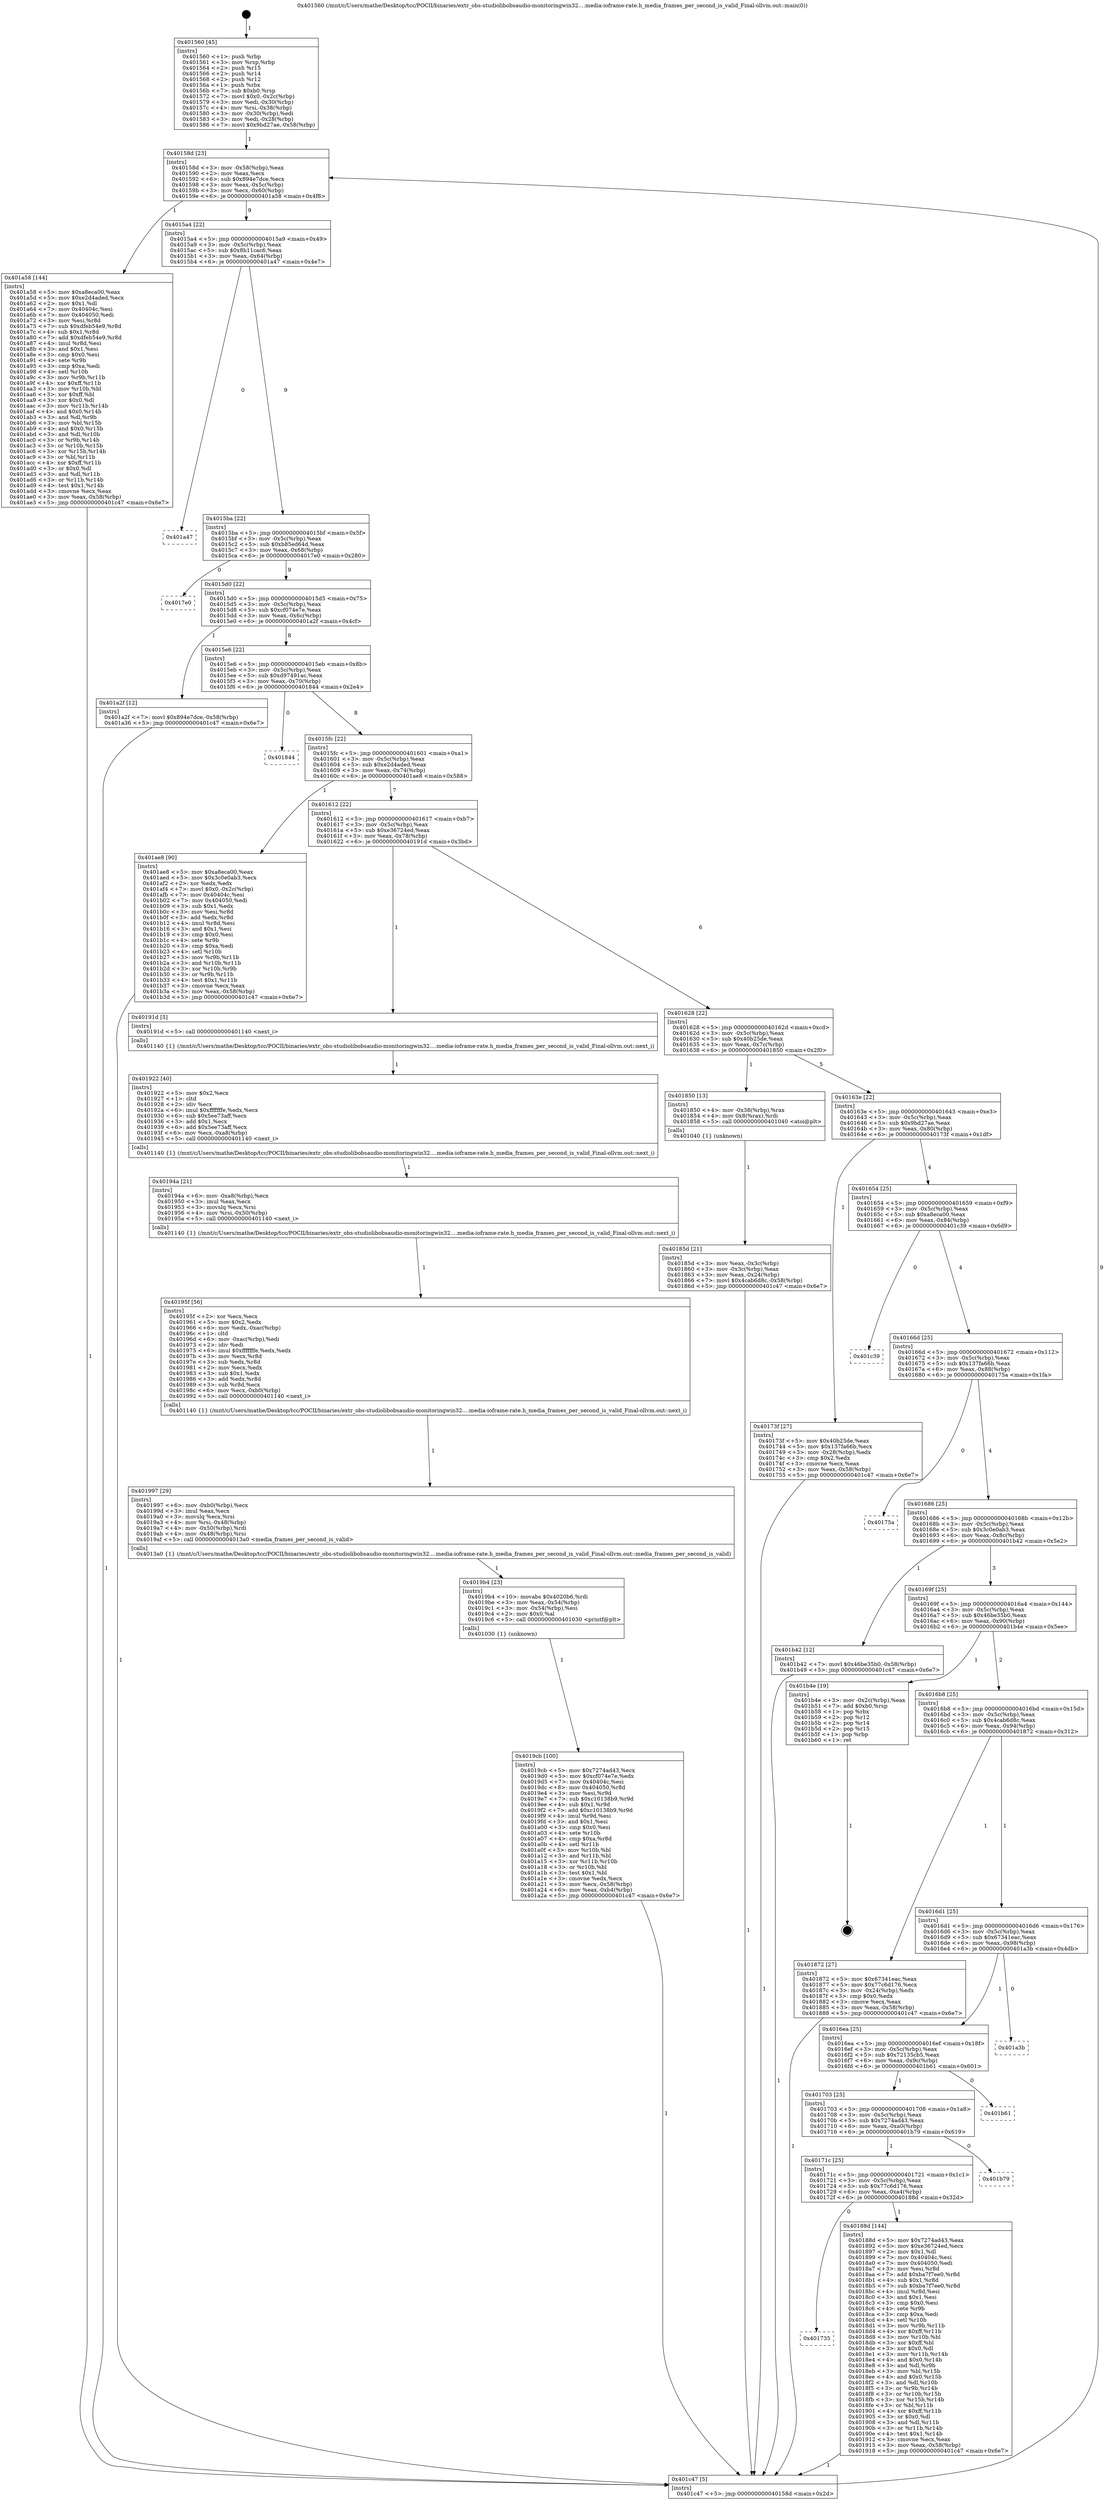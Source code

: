 digraph "0x401560" {
  label = "0x401560 (/mnt/c/Users/mathe/Desktop/tcc/POCII/binaries/extr_obs-studiolibobsaudio-monitoringwin32....media-ioframe-rate.h_media_frames_per_second_is_valid_Final-ollvm.out::main(0))"
  labelloc = "t"
  node[shape=record]

  Entry [label="",width=0.3,height=0.3,shape=circle,fillcolor=black,style=filled]
  "0x40158d" [label="{
     0x40158d [23]\l
     | [instrs]\l
     &nbsp;&nbsp;0x40158d \<+3\>: mov -0x58(%rbp),%eax\l
     &nbsp;&nbsp;0x401590 \<+2\>: mov %eax,%ecx\l
     &nbsp;&nbsp;0x401592 \<+6\>: sub $0x894e7dce,%ecx\l
     &nbsp;&nbsp;0x401598 \<+3\>: mov %eax,-0x5c(%rbp)\l
     &nbsp;&nbsp;0x40159b \<+3\>: mov %ecx,-0x60(%rbp)\l
     &nbsp;&nbsp;0x40159e \<+6\>: je 0000000000401a58 \<main+0x4f8\>\l
  }"]
  "0x401a58" [label="{
     0x401a58 [144]\l
     | [instrs]\l
     &nbsp;&nbsp;0x401a58 \<+5\>: mov $0xa8eca00,%eax\l
     &nbsp;&nbsp;0x401a5d \<+5\>: mov $0xe2d4aded,%ecx\l
     &nbsp;&nbsp;0x401a62 \<+2\>: mov $0x1,%dl\l
     &nbsp;&nbsp;0x401a64 \<+7\>: mov 0x40404c,%esi\l
     &nbsp;&nbsp;0x401a6b \<+7\>: mov 0x404050,%edi\l
     &nbsp;&nbsp;0x401a72 \<+3\>: mov %esi,%r8d\l
     &nbsp;&nbsp;0x401a75 \<+7\>: sub $0xdfeb54e9,%r8d\l
     &nbsp;&nbsp;0x401a7c \<+4\>: sub $0x1,%r8d\l
     &nbsp;&nbsp;0x401a80 \<+7\>: add $0xdfeb54e9,%r8d\l
     &nbsp;&nbsp;0x401a87 \<+4\>: imul %r8d,%esi\l
     &nbsp;&nbsp;0x401a8b \<+3\>: and $0x1,%esi\l
     &nbsp;&nbsp;0x401a8e \<+3\>: cmp $0x0,%esi\l
     &nbsp;&nbsp;0x401a91 \<+4\>: sete %r9b\l
     &nbsp;&nbsp;0x401a95 \<+3\>: cmp $0xa,%edi\l
     &nbsp;&nbsp;0x401a98 \<+4\>: setl %r10b\l
     &nbsp;&nbsp;0x401a9c \<+3\>: mov %r9b,%r11b\l
     &nbsp;&nbsp;0x401a9f \<+4\>: xor $0xff,%r11b\l
     &nbsp;&nbsp;0x401aa3 \<+3\>: mov %r10b,%bl\l
     &nbsp;&nbsp;0x401aa6 \<+3\>: xor $0xff,%bl\l
     &nbsp;&nbsp;0x401aa9 \<+3\>: xor $0x0,%dl\l
     &nbsp;&nbsp;0x401aac \<+3\>: mov %r11b,%r14b\l
     &nbsp;&nbsp;0x401aaf \<+4\>: and $0x0,%r14b\l
     &nbsp;&nbsp;0x401ab3 \<+3\>: and %dl,%r9b\l
     &nbsp;&nbsp;0x401ab6 \<+3\>: mov %bl,%r15b\l
     &nbsp;&nbsp;0x401ab9 \<+4\>: and $0x0,%r15b\l
     &nbsp;&nbsp;0x401abd \<+3\>: and %dl,%r10b\l
     &nbsp;&nbsp;0x401ac0 \<+3\>: or %r9b,%r14b\l
     &nbsp;&nbsp;0x401ac3 \<+3\>: or %r10b,%r15b\l
     &nbsp;&nbsp;0x401ac6 \<+3\>: xor %r15b,%r14b\l
     &nbsp;&nbsp;0x401ac9 \<+3\>: or %bl,%r11b\l
     &nbsp;&nbsp;0x401acc \<+4\>: xor $0xff,%r11b\l
     &nbsp;&nbsp;0x401ad0 \<+3\>: or $0x0,%dl\l
     &nbsp;&nbsp;0x401ad3 \<+3\>: and %dl,%r11b\l
     &nbsp;&nbsp;0x401ad6 \<+3\>: or %r11b,%r14b\l
     &nbsp;&nbsp;0x401ad9 \<+4\>: test $0x1,%r14b\l
     &nbsp;&nbsp;0x401add \<+3\>: cmovne %ecx,%eax\l
     &nbsp;&nbsp;0x401ae0 \<+3\>: mov %eax,-0x58(%rbp)\l
     &nbsp;&nbsp;0x401ae3 \<+5\>: jmp 0000000000401c47 \<main+0x6e7\>\l
  }"]
  "0x4015a4" [label="{
     0x4015a4 [22]\l
     | [instrs]\l
     &nbsp;&nbsp;0x4015a4 \<+5\>: jmp 00000000004015a9 \<main+0x49\>\l
     &nbsp;&nbsp;0x4015a9 \<+3\>: mov -0x5c(%rbp),%eax\l
     &nbsp;&nbsp;0x4015ac \<+5\>: sub $0x8b11cac6,%eax\l
     &nbsp;&nbsp;0x4015b1 \<+3\>: mov %eax,-0x64(%rbp)\l
     &nbsp;&nbsp;0x4015b4 \<+6\>: je 0000000000401a47 \<main+0x4e7\>\l
  }"]
  Exit [label="",width=0.3,height=0.3,shape=circle,fillcolor=black,style=filled,peripheries=2]
  "0x401a47" [label="{
     0x401a47\l
  }", style=dashed]
  "0x4015ba" [label="{
     0x4015ba [22]\l
     | [instrs]\l
     &nbsp;&nbsp;0x4015ba \<+5\>: jmp 00000000004015bf \<main+0x5f\>\l
     &nbsp;&nbsp;0x4015bf \<+3\>: mov -0x5c(%rbp),%eax\l
     &nbsp;&nbsp;0x4015c2 \<+5\>: sub $0xb85ed64d,%eax\l
     &nbsp;&nbsp;0x4015c7 \<+3\>: mov %eax,-0x68(%rbp)\l
     &nbsp;&nbsp;0x4015ca \<+6\>: je 00000000004017e0 \<main+0x280\>\l
  }"]
  "0x4019cb" [label="{
     0x4019cb [100]\l
     | [instrs]\l
     &nbsp;&nbsp;0x4019cb \<+5\>: mov $0x7274ad43,%ecx\l
     &nbsp;&nbsp;0x4019d0 \<+5\>: mov $0xcf074e7e,%edx\l
     &nbsp;&nbsp;0x4019d5 \<+7\>: mov 0x40404c,%esi\l
     &nbsp;&nbsp;0x4019dc \<+8\>: mov 0x404050,%r8d\l
     &nbsp;&nbsp;0x4019e4 \<+3\>: mov %esi,%r9d\l
     &nbsp;&nbsp;0x4019e7 \<+7\>: sub $0xc10138b9,%r9d\l
     &nbsp;&nbsp;0x4019ee \<+4\>: sub $0x1,%r9d\l
     &nbsp;&nbsp;0x4019f2 \<+7\>: add $0xc10138b9,%r9d\l
     &nbsp;&nbsp;0x4019f9 \<+4\>: imul %r9d,%esi\l
     &nbsp;&nbsp;0x4019fd \<+3\>: and $0x1,%esi\l
     &nbsp;&nbsp;0x401a00 \<+3\>: cmp $0x0,%esi\l
     &nbsp;&nbsp;0x401a03 \<+4\>: sete %r10b\l
     &nbsp;&nbsp;0x401a07 \<+4\>: cmp $0xa,%r8d\l
     &nbsp;&nbsp;0x401a0b \<+4\>: setl %r11b\l
     &nbsp;&nbsp;0x401a0f \<+3\>: mov %r10b,%bl\l
     &nbsp;&nbsp;0x401a12 \<+3\>: and %r11b,%bl\l
     &nbsp;&nbsp;0x401a15 \<+3\>: xor %r11b,%r10b\l
     &nbsp;&nbsp;0x401a18 \<+3\>: or %r10b,%bl\l
     &nbsp;&nbsp;0x401a1b \<+3\>: test $0x1,%bl\l
     &nbsp;&nbsp;0x401a1e \<+3\>: cmovne %edx,%ecx\l
     &nbsp;&nbsp;0x401a21 \<+3\>: mov %ecx,-0x58(%rbp)\l
     &nbsp;&nbsp;0x401a24 \<+6\>: mov %eax,-0xb4(%rbp)\l
     &nbsp;&nbsp;0x401a2a \<+5\>: jmp 0000000000401c47 \<main+0x6e7\>\l
  }"]
  "0x4017e0" [label="{
     0x4017e0\l
  }", style=dashed]
  "0x4015d0" [label="{
     0x4015d0 [22]\l
     | [instrs]\l
     &nbsp;&nbsp;0x4015d0 \<+5\>: jmp 00000000004015d5 \<main+0x75\>\l
     &nbsp;&nbsp;0x4015d5 \<+3\>: mov -0x5c(%rbp),%eax\l
     &nbsp;&nbsp;0x4015d8 \<+5\>: sub $0xcf074e7e,%eax\l
     &nbsp;&nbsp;0x4015dd \<+3\>: mov %eax,-0x6c(%rbp)\l
     &nbsp;&nbsp;0x4015e0 \<+6\>: je 0000000000401a2f \<main+0x4cf\>\l
  }"]
  "0x4019b4" [label="{
     0x4019b4 [23]\l
     | [instrs]\l
     &nbsp;&nbsp;0x4019b4 \<+10\>: movabs $0x4020b6,%rdi\l
     &nbsp;&nbsp;0x4019be \<+3\>: mov %eax,-0x54(%rbp)\l
     &nbsp;&nbsp;0x4019c1 \<+3\>: mov -0x54(%rbp),%esi\l
     &nbsp;&nbsp;0x4019c4 \<+2\>: mov $0x0,%al\l
     &nbsp;&nbsp;0x4019c6 \<+5\>: call 0000000000401030 \<printf@plt\>\l
     | [calls]\l
     &nbsp;&nbsp;0x401030 \{1\} (unknown)\l
  }"]
  "0x401a2f" [label="{
     0x401a2f [12]\l
     | [instrs]\l
     &nbsp;&nbsp;0x401a2f \<+7\>: movl $0x894e7dce,-0x58(%rbp)\l
     &nbsp;&nbsp;0x401a36 \<+5\>: jmp 0000000000401c47 \<main+0x6e7\>\l
  }"]
  "0x4015e6" [label="{
     0x4015e6 [22]\l
     | [instrs]\l
     &nbsp;&nbsp;0x4015e6 \<+5\>: jmp 00000000004015eb \<main+0x8b\>\l
     &nbsp;&nbsp;0x4015eb \<+3\>: mov -0x5c(%rbp),%eax\l
     &nbsp;&nbsp;0x4015ee \<+5\>: sub $0xd97491ac,%eax\l
     &nbsp;&nbsp;0x4015f3 \<+3\>: mov %eax,-0x70(%rbp)\l
     &nbsp;&nbsp;0x4015f6 \<+6\>: je 0000000000401844 \<main+0x2e4\>\l
  }"]
  "0x401997" [label="{
     0x401997 [29]\l
     | [instrs]\l
     &nbsp;&nbsp;0x401997 \<+6\>: mov -0xb0(%rbp),%ecx\l
     &nbsp;&nbsp;0x40199d \<+3\>: imul %eax,%ecx\l
     &nbsp;&nbsp;0x4019a0 \<+3\>: movslq %ecx,%rsi\l
     &nbsp;&nbsp;0x4019a3 \<+4\>: mov %rsi,-0x48(%rbp)\l
     &nbsp;&nbsp;0x4019a7 \<+4\>: mov -0x50(%rbp),%rdi\l
     &nbsp;&nbsp;0x4019ab \<+4\>: mov -0x48(%rbp),%rsi\l
     &nbsp;&nbsp;0x4019af \<+5\>: call 00000000004013a0 \<media_frames_per_second_is_valid\>\l
     | [calls]\l
     &nbsp;&nbsp;0x4013a0 \{1\} (/mnt/c/Users/mathe/Desktop/tcc/POCII/binaries/extr_obs-studiolibobsaudio-monitoringwin32....media-ioframe-rate.h_media_frames_per_second_is_valid_Final-ollvm.out::media_frames_per_second_is_valid)\l
  }"]
  "0x401844" [label="{
     0x401844\l
  }", style=dashed]
  "0x4015fc" [label="{
     0x4015fc [22]\l
     | [instrs]\l
     &nbsp;&nbsp;0x4015fc \<+5\>: jmp 0000000000401601 \<main+0xa1\>\l
     &nbsp;&nbsp;0x401601 \<+3\>: mov -0x5c(%rbp),%eax\l
     &nbsp;&nbsp;0x401604 \<+5\>: sub $0xe2d4aded,%eax\l
     &nbsp;&nbsp;0x401609 \<+3\>: mov %eax,-0x74(%rbp)\l
     &nbsp;&nbsp;0x40160c \<+6\>: je 0000000000401ae8 \<main+0x588\>\l
  }"]
  "0x40195f" [label="{
     0x40195f [56]\l
     | [instrs]\l
     &nbsp;&nbsp;0x40195f \<+2\>: xor %ecx,%ecx\l
     &nbsp;&nbsp;0x401961 \<+5\>: mov $0x2,%edx\l
     &nbsp;&nbsp;0x401966 \<+6\>: mov %edx,-0xac(%rbp)\l
     &nbsp;&nbsp;0x40196c \<+1\>: cltd\l
     &nbsp;&nbsp;0x40196d \<+6\>: mov -0xac(%rbp),%edi\l
     &nbsp;&nbsp;0x401973 \<+2\>: idiv %edi\l
     &nbsp;&nbsp;0x401975 \<+6\>: imul $0xfffffffe,%edx,%edx\l
     &nbsp;&nbsp;0x40197b \<+3\>: mov %ecx,%r8d\l
     &nbsp;&nbsp;0x40197e \<+3\>: sub %edx,%r8d\l
     &nbsp;&nbsp;0x401981 \<+2\>: mov %ecx,%edx\l
     &nbsp;&nbsp;0x401983 \<+3\>: sub $0x1,%edx\l
     &nbsp;&nbsp;0x401986 \<+3\>: add %edx,%r8d\l
     &nbsp;&nbsp;0x401989 \<+3\>: sub %r8d,%ecx\l
     &nbsp;&nbsp;0x40198c \<+6\>: mov %ecx,-0xb0(%rbp)\l
     &nbsp;&nbsp;0x401992 \<+5\>: call 0000000000401140 \<next_i\>\l
     | [calls]\l
     &nbsp;&nbsp;0x401140 \{1\} (/mnt/c/Users/mathe/Desktop/tcc/POCII/binaries/extr_obs-studiolibobsaudio-monitoringwin32....media-ioframe-rate.h_media_frames_per_second_is_valid_Final-ollvm.out::next_i)\l
  }"]
  "0x401ae8" [label="{
     0x401ae8 [90]\l
     | [instrs]\l
     &nbsp;&nbsp;0x401ae8 \<+5\>: mov $0xa8eca00,%eax\l
     &nbsp;&nbsp;0x401aed \<+5\>: mov $0x3c0e0ab3,%ecx\l
     &nbsp;&nbsp;0x401af2 \<+2\>: xor %edx,%edx\l
     &nbsp;&nbsp;0x401af4 \<+7\>: movl $0x0,-0x2c(%rbp)\l
     &nbsp;&nbsp;0x401afb \<+7\>: mov 0x40404c,%esi\l
     &nbsp;&nbsp;0x401b02 \<+7\>: mov 0x404050,%edi\l
     &nbsp;&nbsp;0x401b09 \<+3\>: sub $0x1,%edx\l
     &nbsp;&nbsp;0x401b0c \<+3\>: mov %esi,%r8d\l
     &nbsp;&nbsp;0x401b0f \<+3\>: add %edx,%r8d\l
     &nbsp;&nbsp;0x401b12 \<+4\>: imul %r8d,%esi\l
     &nbsp;&nbsp;0x401b16 \<+3\>: and $0x1,%esi\l
     &nbsp;&nbsp;0x401b19 \<+3\>: cmp $0x0,%esi\l
     &nbsp;&nbsp;0x401b1c \<+4\>: sete %r9b\l
     &nbsp;&nbsp;0x401b20 \<+3\>: cmp $0xa,%edi\l
     &nbsp;&nbsp;0x401b23 \<+4\>: setl %r10b\l
     &nbsp;&nbsp;0x401b27 \<+3\>: mov %r9b,%r11b\l
     &nbsp;&nbsp;0x401b2a \<+3\>: and %r10b,%r11b\l
     &nbsp;&nbsp;0x401b2d \<+3\>: xor %r10b,%r9b\l
     &nbsp;&nbsp;0x401b30 \<+3\>: or %r9b,%r11b\l
     &nbsp;&nbsp;0x401b33 \<+4\>: test $0x1,%r11b\l
     &nbsp;&nbsp;0x401b37 \<+3\>: cmovne %ecx,%eax\l
     &nbsp;&nbsp;0x401b3a \<+3\>: mov %eax,-0x58(%rbp)\l
     &nbsp;&nbsp;0x401b3d \<+5\>: jmp 0000000000401c47 \<main+0x6e7\>\l
  }"]
  "0x401612" [label="{
     0x401612 [22]\l
     | [instrs]\l
     &nbsp;&nbsp;0x401612 \<+5\>: jmp 0000000000401617 \<main+0xb7\>\l
     &nbsp;&nbsp;0x401617 \<+3\>: mov -0x5c(%rbp),%eax\l
     &nbsp;&nbsp;0x40161a \<+5\>: sub $0xe36724ed,%eax\l
     &nbsp;&nbsp;0x40161f \<+3\>: mov %eax,-0x78(%rbp)\l
     &nbsp;&nbsp;0x401622 \<+6\>: je 000000000040191d \<main+0x3bd\>\l
  }"]
  "0x40194a" [label="{
     0x40194a [21]\l
     | [instrs]\l
     &nbsp;&nbsp;0x40194a \<+6\>: mov -0xa8(%rbp),%ecx\l
     &nbsp;&nbsp;0x401950 \<+3\>: imul %eax,%ecx\l
     &nbsp;&nbsp;0x401953 \<+3\>: movslq %ecx,%rsi\l
     &nbsp;&nbsp;0x401956 \<+4\>: mov %rsi,-0x50(%rbp)\l
     &nbsp;&nbsp;0x40195a \<+5\>: call 0000000000401140 \<next_i\>\l
     | [calls]\l
     &nbsp;&nbsp;0x401140 \{1\} (/mnt/c/Users/mathe/Desktop/tcc/POCII/binaries/extr_obs-studiolibobsaudio-monitoringwin32....media-ioframe-rate.h_media_frames_per_second_is_valid_Final-ollvm.out::next_i)\l
  }"]
  "0x40191d" [label="{
     0x40191d [5]\l
     | [instrs]\l
     &nbsp;&nbsp;0x40191d \<+5\>: call 0000000000401140 \<next_i\>\l
     | [calls]\l
     &nbsp;&nbsp;0x401140 \{1\} (/mnt/c/Users/mathe/Desktop/tcc/POCII/binaries/extr_obs-studiolibobsaudio-monitoringwin32....media-ioframe-rate.h_media_frames_per_second_is_valid_Final-ollvm.out::next_i)\l
  }"]
  "0x401628" [label="{
     0x401628 [22]\l
     | [instrs]\l
     &nbsp;&nbsp;0x401628 \<+5\>: jmp 000000000040162d \<main+0xcd\>\l
     &nbsp;&nbsp;0x40162d \<+3\>: mov -0x5c(%rbp),%eax\l
     &nbsp;&nbsp;0x401630 \<+5\>: sub $0x40b25de,%eax\l
     &nbsp;&nbsp;0x401635 \<+3\>: mov %eax,-0x7c(%rbp)\l
     &nbsp;&nbsp;0x401638 \<+6\>: je 0000000000401850 \<main+0x2f0\>\l
  }"]
  "0x401922" [label="{
     0x401922 [40]\l
     | [instrs]\l
     &nbsp;&nbsp;0x401922 \<+5\>: mov $0x2,%ecx\l
     &nbsp;&nbsp;0x401927 \<+1\>: cltd\l
     &nbsp;&nbsp;0x401928 \<+2\>: idiv %ecx\l
     &nbsp;&nbsp;0x40192a \<+6\>: imul $0xfffffffe,%edx,%ecx\l
     &nbsp;&nbsp;0x401930 \<+6\>: sub $0x5ee73aff,%ecx\l
     &nbsp;&nbsp;0x401936 \<+3\>: add $0x1,%ecx\l
     &nbsp;&nbsp;0x401939 \<+6\>: add $0x5ee73aff,%ecx\l
     &nbsp;&nbsp;0x40193f \<+6\>: mov %ecx,-0xa8(%rbp)\l
     &nbsp;&nbsp;0x401945 \<+5\>: call 0000000000401140 \<next_i\>\l
     | [calls]\l
     &nbsp;&nbsp;0x401140 \{1\} (/mnt/c/Users/mathe/Desktop/tcc/POCII/binaries/extr_obs-studiolibobsaudio-monitoringwin32....media-ioframe-rate.h_media_frames_per_second_is_valid_Final-ollvm.out::next_i)\l
  }"]
  "0x401850" [label="{
     0x401850 [13]\l
     | [instrs]\l
     &nbsp;&nbsp;0x401850 \<+4\>: mov -0x38(%rbp),%rax\l
     &nbsp;&nbsp;0x401854 \<+4\>: mov 0x8(%rax),%rdi\l
     &nbsp;&nbsp;0x401858 \<+5\>: call 0000000000401040 \<atoi@plt\>\l
     | [calls]\l
     &nbsp;&nbsp;0x401040 \{1\} (unknown)\l
  }"]
  "0x40163e" [label="{
     0x40163e [22]\l
     | [instrs]\l
     &nbsp;&nbsp;0x40163e \<+5\>: jmp 0000000000401643 \<main+0xe3\>\l
     &nbsp;&nbsp;0x401643 \<+3\>: mov -0x5c(%rbp),%eax\l
     &nbsp;&nbsp;0x401646 \<+5\>: sub $0x9bd27ae,%eax\l
     &nbsp;&nbsp;0x40164b \<+3\>: mov %eax,-0x80(%rbp)\l
     &nbsp;&nbsp;0x40164e \<+6\>: je 000000000040173f \<main+0x1df\>\l
  }"]
  "0x401735" [label="{
     0x401735\l
  }", style=dashed]
  "0x40173f" [label="{
     0x40173f [27]\l
     | [instrs]\l
     &nbsp;&nbsp;0x40173f \<+5\>: mov $0x40b25de,%eax\l
     &nbsp;&nbsp;0x401744 \<+5\>: mov $0x137fa66b,%ecx\l
     &nbsp;&nbsp;0x401749 \<+3\>: mov -0x28(%rbp),%edx\l
     &nbsp;&nbsp;0x40174c \<+3\>: cmp $0x2,%edx\l
     &nbsp;&nbsp;0x40174f \<+3\>: cmovne %ecx,%eax\l
     &nbsp;&nbsp;0x401752 \<+3\>: mov %eax,-0x58(%rbp)\l
     &nbsp;&nbsp;0x401755 \<+5\>: jmp 0000000000401c47 \<main+0x6e7\>\l
  }"]
  "0x401654" [label="{
     0x401654 [25]\l
     | [instrs]\l
     &nbsp;&nbsp;0x401654 \<+5\>: jmp 0000000000401659 \<main+0xf9\>\l
     &nbsp;&nbsp;0x401659 \<+3\>: mov -0x5c(%rbp),%eax\l
     &nbsp;&nbsp;0x40165c \<+5\>: sub $0xa8eca00,%eax\l
     &nbsp;&nbsp;0x401661 \<+6\>: mov %eax,-0x84(%rbp)\l
     &nbsp;&nbsp;0x401667 \<+6\>: je 0000000000401c39 \<main+0x6d9\>\l
  }"]
  "0x401c47" [label="{
     0x401c47 [5]\l
     | [instrs]\l
     &nbsp;&nbsp;0x401c47 \<+5\>: jmp 000000000040158d \<main+0x2d\>\l
  }"]
  "0x401560" [label="{
     0x401560 [45]\l
     | [instrs]\l
     &nbsp;&nbsp;0x401560 \<+1\>: push %rbp\l
     &nbsp;&nbsp;0x401561 \<+3\>: mov %rsp,%rbp\l
     &nbsp;&nbsp;0x401564 \<+2\>: push %r15\l
     &nbsp;&nbsp;0x401566 \<+2\>: push %r14\l
     &nbsp;&nbsp;0x401568 \<+2\>: push %r12\l
     &nbsp;&nbsp;0x40156a \<+1\>: push %rbx\l
     &nbsp;&nbsp;0x40156b \<+7\>: sub $0xb0,%rsp\l
     &nbsp;&nbsp;0x401572 \<+7\>: movl $0x0,-0x2c(%rbp)\l
     &nbsp;&nbsp;0x401579 \<+3\>: mov %edi,-0x30(%rbp)\l
     &nbsp;&nbsp;0x40157c \<+4\>: mov %rsi,-0x38(%rbp)\l
     &nbsp;&nbsp;0x401580 \<+3\>: mov -0x30(%rbp),%edi\l
     &nbsp;&nbsp;0x401583 \<+3\>: mov %edi,-0x28(%rbp)\l
     &nbsp;&nbsp;0x401586 \<+7\>: movl $0x9bd27ae,-0x58(%rbp)\l
  }"]
  "0x40185d" [label="{
     0x40185d [21]\l
     | [instrs]\l
     &nbsp;&nbsp;0x40185d \<+3\>: mov %eax,-0x3c(%rbp)\l
     &nbsp;&nbsp;0x401860 \<+3\>: mov -0x3c(%rbp),%eax\l
     &nbsp;&nbsp;0x401863 \<+3\>: mov %eax,-0x24(%rbp)\l
     &nbsp;&nbsp;0x401866 \<+7\>: movl $0x4cab6d8c,-0x58(%rbp)\l
     &nbsp;&nbsp;0x40186d \<+5\>: jmp 0000000000401c47 \<main+0x6e7\>\l
  }"]
  "0x40188d" [label="{
     0x40188d [144]\l
     | [instrs]\l
     &nbsp;&nbsp;0x40188d \<+5\>: mov $0x7274ad43,%eax\l
     &nbsp;&nbsp;0x401892 \<+5\>: mov $0xe36724ed,%ecx\l
     &nbsp;&nbsp;0x401897 \<+2\>: mov $0x1,%dl\l
     &nbsp;&nbsp;0x401899 \<+7\>: mov 0x40404c,%esi\l
     &nbsp;&nbsp;0x4018a0 \<+7\>: mov 0x404050,%edi\l
     &nbsp;&nbsp;0x4018a7 \<+3\>: mov %esi,%r8d\l
     &nbsp;&nbsp;0x4018aa \<+7\>: add $0xba7f7ee0,%r8d\l
     &nbsp;&nbsp;0x4018b1 \<+4\>: sub $0x1,%r8d\l
     &nbsp;&nbsp;0x4018b5 \<+7\>: sub $0xba7f7ee0,%r8d\l
     &nbsp;&nbsp;0x4018bc \<+4\>: imul %r8d,%esi\l
     &nbsp;&nbsp;0x4018c0 \<+3\>: and $0x1,%esi\l
     &nbsp;&nbsp;0x4018c3 \<+3\>: cmp $0x0,%esi\l
     &nbsp;&nbsp;0x4018c6 \<+4\>: sete %r9b\l
     &nbsp;&nbsp;0x4018ca \<+3\>: cmp $0xa,%edi\l
     &nbsp;&nbsp;0x4018cd \<+4\>: setl %r10b\l
     &nbsp;&nbsp;0x4018d1 \<+3\>: mov %r9b,%r11b\l
     &nbsp;&nbsp;0x4018d4 \<+4\>: xor $0xff,%r11b\l
     &nbsp;&nbsp;0x4018d8 \<+3\>: mov %r10b,%bl\l
     &nbsp;&nbsp;0x4018db \<+3\>: xor $0xff,%bl\l
     &nbsp;&nbsp;0x4018de \<+3\>: xor $0x0,%dl\l
     &nbsp;&nbsp;0x4018e1 \<+3\>: mov %r11b,%r14b\l
     &nbsp;&nbsp;0x4018e4 \<+4\>: and $0x0,%r14b\l
     &nbsp;&nbsp;0x4018e8 \<+3\>: and %dl,%r9b\l
     &nbsp;&nbsp;0x4018eb \<+3\>: mov %bl,%r15b\l
     &nbsp;&nbsp;0x4018ee \<+4\>: and $0x0,%r15b\l
     &nbsp;&nbsp;0x4018f2 \<+3\>: and %dl,%r10b\l
     &nbsp;&nbsp;0x4018f5 \<+3\>: or %r9b,%r14b\l
     &nbsp;&nbsp;0x4018f8 \<+3\>: or %r10b,%r15b\l
     &nbsp;&nbsp;0x4018fb \<+3\>: xor %r15b,%r14b\l
     &nbsp;&nbsp;0x4018fe \<+3\>: or %bl,%r11b\l
     &nbsp;&nbsp;0x401901 \<+4\>: xor $0xff,%r11b\l
     &nbsp;&nbsp;0x401905 \<+3\>: or $0x0,%dl\l
     &nbsp;&nbsp;0x401908 \<+3\>: and %dl,%r11b\l
     &nbsp;&nbsp;0x40190b \<+3\>: or %r11b,%r14b\l
     &nbsp;&nbsp;0x40190e \<+4\>: test $0x1,%r14b\l
     &nbsp;&nbsp;0x401912 \<+3\>: cmovne %ecx,%eax\l
     &nbsp;&nbsp;0x401915 \<+3\>: mov %eax,-0x58(%rbp)\l
     &nbsp;&nbsp;0x401918 \<+5\>: jmp 0000000000401c47 \<main+0x6e7\>\l
  }"]
  "0x401c39" [label="{
     0x401c39\l
  }", style=dashed]
  "0x40166d" [label="{
     0x40166d [25]\l
     | [instrs]\l
     &nbsp;&nbsp;0x40166d \<+5\>: jmp 0000000000401672 \<main+0x112\>\l
     &nbsp;&nbsp;0x401672 \<+3\>: mov -0x5c(%rbp),%eax\l
     &nbsp;&nbsp;0x401675 \<+5\>: sub $0x137fa66b,%eax\l
     &nbsp;&nbsp;0x40167a \<+6\>: mov %eax,-0x88(%rbp)\l
     &nbsp;&nbsp;0x401680 \<+6\>: je 000000000040175a \<main+0x1fa\>\l
  }"]
  "0x40171c" [label="{
     0x40171c [25]\l
     | [instrs]\l
     &nbsp;&nbsp;0x40171c \<+5\>: jmp 0000000000401721 \<main+0x1c1\>\l
     &nbsp;&nbsp;0x401721 \<+3\>: mov -0x5c(%rbp),%eax\l
     &nbsp;&nbsp;0x401724 \<+5\>: sub $0x77c6d176,%eax\l
     &nbsp;&nbsp;0x401729 \<+6\>: mov %eax,-0xa4(%rbp)\l
     &nbsp;&nbsp;0x40172f \<+6\>: je 000000000040188d \<main+0x32d\>\l
  }"]
  "0x40175a" [label="{
     0x40175a\l
  }", style=dashed]
  "0x401686" [label="{
     0x401686 [25]\l
     | [instrs]\l
     &nbsp;&nbsp;0x401686 \<+5\>: jmp 000000000040168b \<main+0x12b\>\l
     &nbsp;&nbsp;0x40168b \<+3\>: mov -0x5c(%rbp),%eax\l
     &nbsp;&nbsp;0x40168e \<+5\>: sub $0x3c0e0ab3,%eax\l
     &nbsp;&nbsp;0x401693 \<+6\>: mov %eax,-0x8c(%rbp)\l
     &nbsp;&nbsp;0x401699 \<+6\>: je 0000000000401b42 \<main+0x5e2\>\l
  }"]
  "0x401b79" [label="{
     0x401b79\l
  }", style=dashed]
  "0x401b42" [label="{
     0x401b42 [12]\l
     | [instrs]\l
     &nbsp;&nbsp;0x401b42 \<+7\>: movl $0x46be35b0,-0x58(%rbp)\l
     &nbsp;&nbsp;0x401b49 \<+5\>: jmp 0000000000401c47 \<main+0x6e7\>\l
  }"]
  "0x40169f" [label="{
     0x40169f [25]\l
     | [instrs]\l
     &nbsp;&nbsp;0x40169f \<+5\>: jmp 00000000004016a4 \<main+0x144\>\l
     &nbsp;&nbsp;0x4016a4 \<+3\>: mov -0x5c(%rbp),%eax\l
     &nbsp;&nbsp;0x4016a7 \<+5\>: sub $0x46be35b0,%eax\l
     &nbsp;&nbsp;0x4016ac \<+6\>: mov %eax,-0x90(%rbp)\l
     &nbsp;&nbsp;0x4016b2 \<+6\>: je 0000000000401b4e \<main+0x5ee\>\l
  }"]
  "0x401703" [label="{
     0x401703 [25]\l
     | [instrs]\l
     &nbsp;&nbsp;0x401703 \<+5\>: jmp 0000000000401708 \<main+0x1a8\>\l
     &nbsp;&nbsp;0x401708 \<+3\>: mov -0x5c(%rbp),%eax\l
     &nbsp;&nbsp;0x40170b \<+5\>: sub $0x7274ad43,%eax\l
     &nbsp;&nbsp;0x401710 \<+6\>: mov %eax,-0xa0(%rbp)\l
     &nbsp;&nbsp;0x401716 \<+6\>: je 0000000000401b79 \<main+0x619\>\l
  }"]
  "0x401b4e" [label="{
     0x401b4e [19]\l
     | [instrs]\l
     &nbsp;&nbsp;0x401b4e \<+3\>: mov -0x2c(%rbp),%eax\l
     &nbsp;&nbsp;0x401b51 \<+7\>: add $0xb0,%rsp\l
     &nbsp;&nbsp;0x401b58 \<+1\>: pop %rbx\l
     &nbsp;&nbsp;0x401b59 \<+2\>: pop %r12\l
     &nbsp;&nbsp;0x401b5b \<+2\>: pop %r14\l
     &nbsp;&nbsp;0x401b5d \<+2\>: pop %r15\l
     &nbsp;&nbsp;0x401b5f \<+1\>: pop %rbp\l
     &nbsp;&nbsp;0x401b60 \<+1\>: ret\l
  }"]
  "0x4016b8" [label="{
     0x4016b8 [25]\l
     | [instrs]\l
     &nbsp;&nbsp;0x4016b8 \<+5\>: jmp 00000000004016bd \<main+0x15d\>\l
     &nbsp;&nbsp;0x4016bd \<+3\>: mov -0x5c(%rbp),%eax\l
     &nbsp;&nbsp;0x4016c0 \<+5\>: sub $0x4cab6d8c,%eax\l
     &nbsp;&nbsp;0x4016c5 \<+6\>: mov %eax,-0x94(%rbp)\l
     &nbsp;&nbsp;0x4016cb \<+6\>: je 0000000000401872 \<main+0x312\>\l
  }"]
  "0x401b61" [label="{
     0x401b61\l
  }", style=dashed]
  "0x401872" [label="{
     0x401872 [27]\l
     | [instrs]\l
     &nbsp;&nbsp;0x401872 \<+5\>: mov $0x67341eac,%eax\l
     &nbsp;&nbsp;0x401877 \<+5\>: mov $0x77c6d176,%ecx\l
     &nbsp;&nbsp;0x40187c \<+3\>: mov -0x24(%rbp),%edx\l
     &nbsp;&nbsp;0x40187f \<+3\>: cmp $0x0,%edx\l
     &nbsp;&nbsp;0x401882 \<+3\>: cmove %ecx,%eax\l
     &nbsp;&nbsp;0x401885 \<+3\>: mov %eax,-0x58(%rbp)\l
     &nbsp;&nbsp;0x401888 \<+5\>: jmp 0000000000401c47 \<main+0x6e7\>\l
  }"]
  "0x4016d1" [label="{
     0x4016d1 [25]\l
     | [instrs]\l
     &nbsp;&nbsp;0x4016d1 \<+5\>: jmp 00000000004016d6 \<main+0x176\>\l
     &nbsp;&nbsp;0x4016d6 \<+3\>: mov -0x5c(%rbp),%eax\l
     &nbsp;&nbsp;0x4016d9 \<+5\>: sub $0x67341eac,%eax\l
     &nbsp;&nbsp;0x4016de \<+6\>: mov %eax,-0x98(%rbp)\l
     &nbsp;&nbsp;0x4016e4 \<+6\>: je 0000000000401a3b \<main+0x4db\>\l
  }"]
  "0x4016ea" [label="{
     0x4016ea [25]\l
     | [instrs]\l
     &nbsp;&nbsp;0x4016ea \<+5\>: jmp 00000000004016ef \<main+0x18f\>\l
     &nbsp;&nbsp;0x4016ef \<+3\>: mov -0x5c(%rbp),%eax\l
     &nbsp;&nbsp;0x4016f2 \<+5\>: sub $0x72135cb5,%eax\l
     &nbsp;&nbsp;0x4016f7 \<+6\>: mov %eax,-0x9c(%rbp)\l
     &nbsp;&nbsp;0x4016fd \<+6\>: je 0000000000401b61 \<main+0x601\>\l
  }"]
  "0x401a3b" [label="{
     0x401a3b\l
  }", style=dashed]
  Entry -> "0x401560" [label=" 1"]
  "0x40158d" -> "0x401a58" [label=" 1"]
  "0x40158d" -> "0x4015a4" [label=" 9"]
  "0x401b4e" -> Exit [label=" 1"]
  "0x4015a4" -> "0x401a47" [label=" 0"]
  "0x4015a4" -> "0x4015ba" [label=" 9"]
  "0x401b42" -> "0x401c47" [label=" 1"]
  "0x4015ba" -> "0x4017e0" [label=" 0"]
  "0x4015ba" -> "0x4015d0" [label=" 9"]
  "0x401ae8" -> "0x401c47" [label=" 1"]
  "0x4015d0" -> "0x401a2f" [label=" 1"]
  "0x4015d0" -> "0x4015e6" [label=" 8"]
  "0x401a58" -> "0x401c47" [label=" 1"]
  "0x4015e6" -> "0x401844" [label=" 0"]
  "0x4015e6" -> "0x4015fc" [label=" 8"]
  "0x401a2f" -> "0x401c47" [label=" 1"]
  "0x4015fc" -> "0x401ae8" [label=" 1"]
  "0x4015fc" -> "0x401612" [label=" 7"]
  "0x4019cb" -> "0x401c47" [label=" 1"]
  "0x401612" -> "0x40191d" [label=" 1"]
  "0x401612" -> "0x401628" [label=" 6"]
  "0x4019b4" -> "0x4019cb" [label=" 1"]
  "0x401628" -> "0x401850" [label=" 1"]
  "0x401628" -> "0x40163e" [label=" 5"]
  "0x401997" -> "0x4019b4" [label=" 1"]
  "0x40163e" -> "0x40173f" [label=" 1"]
  "0x40163e" -> "0x401654" [label=" 4"]
  "0x40173f" -> "0x401c47" [label=" 1"]
  "0x401560" -> "0x40158d" [label=" 1"]
  "0x401c47" -> "0x40158d" [label=" 9"]
  "0x401850" -> "0x40185d" [label=" 1"]
  "0x40185d" -> "0x401c47" [label=" 1"]
  "0x40195f" -> "0x401997" [label=" 1"]
  "0x401654" -> "0x401c39" [label=" 0"]
  "0x401654" -> "0x40166d" [label=" 4"]
  "0x40194a" -> "0x40195f" [label=" 1"]
  "0x40166d" -> "0x40175a" [label=" 0"]
  "0x40166d" -> "0x401686" [label=" 4"]
  "0x40191d" -> "0x401922" [label=" 1"]
  "0x401686" -> "0x401b42" [label=" 1"]
  "0x401686" -> "0x40169f" [label=" 3"]
  "0x40188d" -> "0x401c47" [label=" 1"]
  "0x40169f" -> "0x401b4e" [label=" 1"]
  "0x40169f" -> "0x4016b8" [label=" 2"]
  "0x40171c" -> "0x40188d" [label=" 1"]
  "0x4016b8" -> "0x401872" [label=" 1"]
  "0x4016b8" -> "0x4016d1" [label=" 1"]
  "0x401872" -> "0x401c47" [label=" 1"]
  "0x401922" -> "0x40194a" [label=" 1"]
  "0x4016d1" -> "0x401a3b" [label=" 0"]
  "0x4016d1" -> "0x4016ea" [label=" 1"]
  "0x401703" -> "0x40171c" [label=" 1"]
  "0x4016ea" -> "0x401b61" [label=" 0"]
  "0x4016ea" -> "0x401703" [label=" 1"]
  "0x40171c" -> "0x401735" [label=" 0"]
  "0x401703" -> "0x401b79" [label=" 0"]
}
